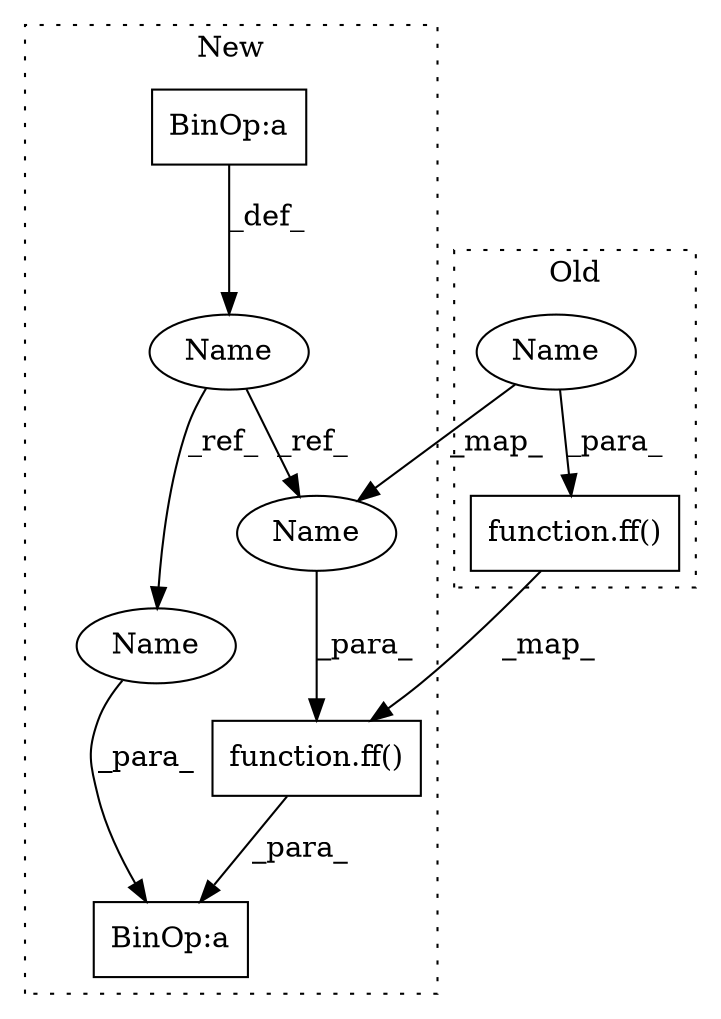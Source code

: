 digraph G {
subgraph cluster0 {
1 [label="function.ff()" a="75" s="2491,2495" l="3,1" shape="box"];
8 [label="Name" a="87" s="2494" l="1" shape="ellipse"];
label = "Old";
style="dotted";
}
subgraph cluster1 {
2 [label="function.ff()" a="75" s="2435,2439" l="3,1" shape="box"];
3 [label="BinOp:a" a="82" s="2440" l="3" shape="box"];
4 [label="BinOp:a" a="82" s="2414" l="3" shape="box"];
5 [label="Name" a="87" s="2393" l="1" shape="ellipse"];
6 [label="Name" a="87" s="2438" l="1" shape="ellipse"];
7 [label="Name" a="87" s="2443" l="1" shape="ellipse"];
label = "New";
style="dotted";
}
1 -> 2 [label="_map_"];
2 -> 3 [label="_para_"];
4 -> 5 [label="_def_"];
5 -> 6 [label="_ref_"];
5 -> 7 [label="_ref_"];
6 -> 2 [label="_para_"];
7 -> 3 [label="_para_"];
8 -> 6 [label="_map_"];
8 -> 1 [label="_para_"];
}